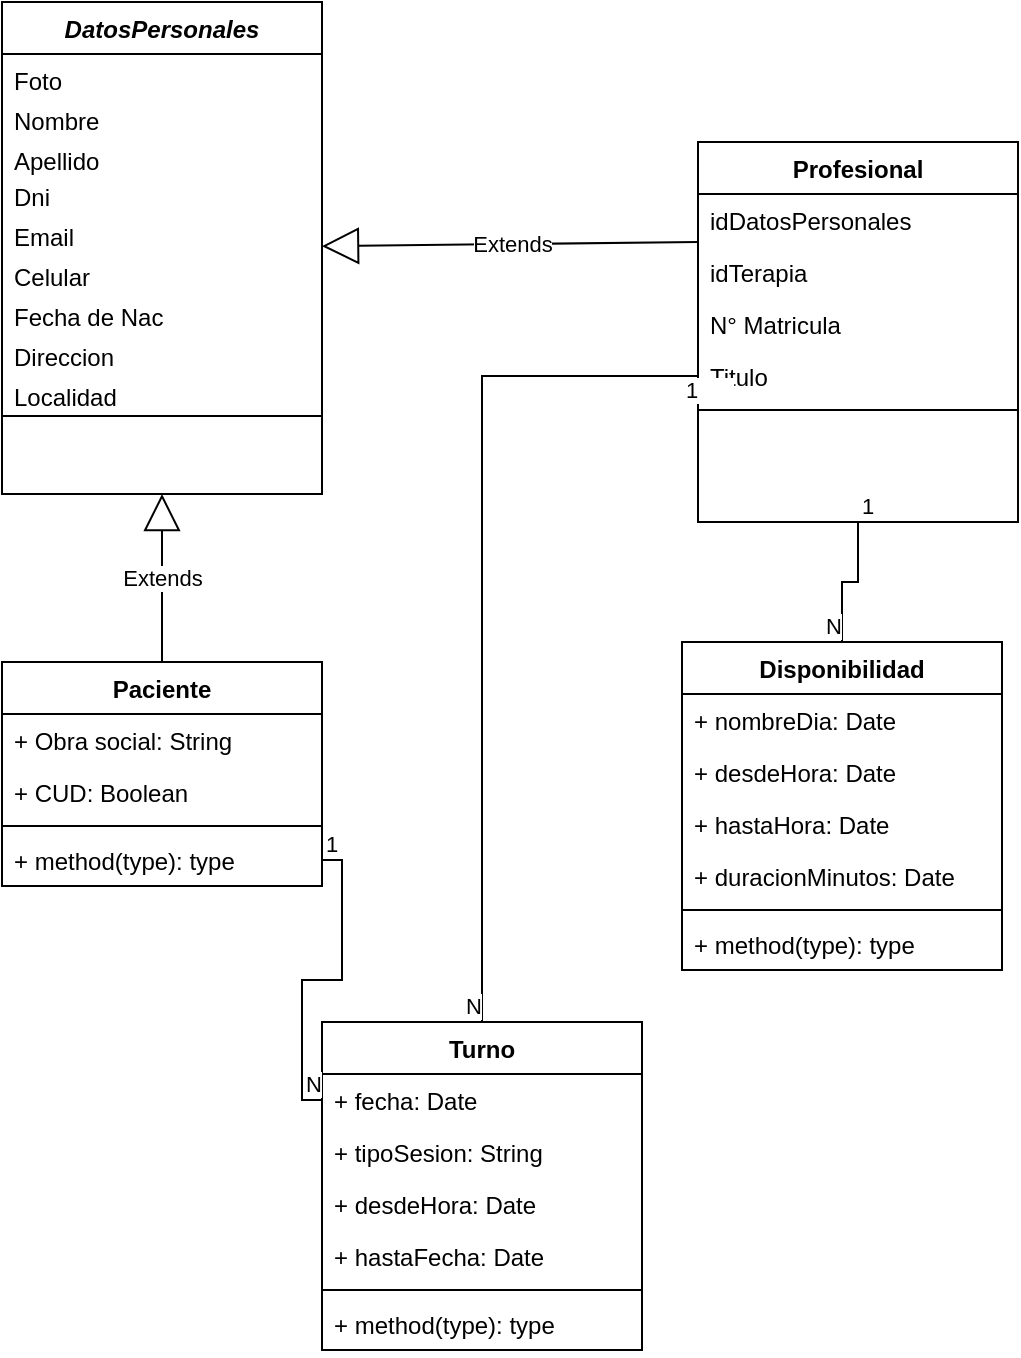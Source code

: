 <mxfile version="24.7.16">
  <diagram id="C5RBs43oDa-KdzZeNtuy" name="Page-1">
    <mxGraphModel dx="794" dy="412" grid="1" gridSize="10" guides="1" tooltips="1" connect="1" arrows="1" fold="1" page="1" pageScale="1" pageWidth="827" pageHeight="1169" math="0" shadow="0">
      <root>
        <mxCell id="WIyWlLk6GJQsqaUBKTNV-0" />
        <mxCell id="WIyWlLk6GJQsqaUBKTNV-1" parent="WIyWlLk6GJQsqaUBKTNV-0" />
        <mxCell id="zkfFHV4jXpPFQw0GAbJ--0" value="DatosPersonales" style="swimlane;fontStyle=3;align=center;verticalAlign=top;childLayout=stackLayout;horizontal=1;startSize=26;horizontalStack=0;resizeParent=1;resizeLast=0;collapsible=1;marginBottom=0;rounded=0;shadow=0;strokeWidth=1;" parent="WIyWlLk6GJQsqaUBKTNV-1" vertex="1">
          <mxGeometry x="160" y="50" width="160" height="246" as="geometry">
            <mxRectangle x="220" y="120" width="160" height="26" as="alternateBounds" />
          </mxGeometry>
        </mxCell>
        <mxCell id="FTKeyxbYSFgdTaULLMg--4" value="Foto" style="text;align=left;verticalAlign=top;spacingLeft=4;spacingRight=4;overflow=hidden;rotatable=0;points=[[0,0.5],[1,0.5]];portConstraint=eastwest;" vertex="1" parent="zkfFHV4jXpPFQw0GAbJ--0">
          <mxGeometry y="26" width="160" height="20" as="geometry" />
        </mxCell>
        <mxCell id="zkfFHV4jXpPFQw0GAbJ--1" value="Nombre    " style="text;align=left;verticalAlign=top;spacingLeft=4;spacingRight=4;overflow=hidden;rotatable=0;points=[[0,0.5],[1,0.5]];portConstraint=eastwest;" parent="zkfFHV4jXpPFQw0GAbJ--0" vertex="1">
          <mxGeometry y="46" width="160" height="20" as="geometry" />
        </mxCell>
        <mxCell id="zkfFHV4jXpPFQw0GAbJ--2" value="Apellido" style="text;align=left;verticalAlign=top;spacingLeft=4;spacingRight=4;overflow=hidden;rotatable=0;points=[[0,0.5],[1,0.5]];portConstraint=eastwest;rounded=0;shadow=0;html=0;" parent="zkfFHV4jXpPFQw0GAbJ--0" vertex="1">
          <mxGeometry y="66" width="160" height="18" as="geometry" />
        </mxCell>
        <mxCell id="zkfFHV4jXpPFQw0GAbJ--3" value="Dni   " style="text;align=left;verticalAlign=top;spacingLeft=4;spacingRight=4;overflow=hidden;rotatable=0;points=[[0,0.5],[1,0.5]];portConstraint=eastwest;rounded=0;shadow=0;html=0;" parent="zkfFHV4jXpPFQw0GAbJ--0" vertex="1">
          <mxGeometry y="84" width="160" height="20" as="geometry" />
        </mxCell>
        <mxCell id="FTKeyxbYSFgdTaULLMg--1" value="Email&#xa;" style="text;align=left;verticalAlign=top;spacingLeft=4;spacingRight=4;overflow=hidden;rotatable=0;points=[[0,0.5],[1,0.5]];portConstraint=eastwest;" vertex="1" parent="zkfFHV4jXpPFQw0GAbJ--0">
          <mxGeometry y="104" width="160" height="20" as="geometry" />
        </mxCell>
        <mxCell id="FTKeyxbYSFgdTaULLMg--3" value="Celular" style="text;align=left;verticalAlign=top;spacingLeft=4;spacingRight=4;overflow=hidden;rotatable=0;points=[[0,0.5],[1,0.5]];portConstraint=eastwest;" vertex="1" parent="zkfFHV4jXpPFQw0GAbJ--0">
          <mxGeometry y="124" width="160" height="20" as="geometry" />
        </mxCell>
        <mxCell id="FTKeyxbYSFgdTaULLMg--2" value="Fecha de Nac" style="text;align=left;verticalAlign=top;spacingLeft=4;spacingRight=4;overflow=hidden;rotatable=0;points=[[0,0.5],[1,0.5]];portConstraint=eastwest;" vertex="1" parent="zkfFHV4jXpPFQw0GAbJ--0">
          <mxGeometry y="144" width="160" height="20" as="geometry" />
        </mxCell>
        <mxCell id="zkfFHV4jXpPFQw0GAbJ--5" value="Direccion" style="text;align=left;verticalAlign=top;spacingLeft=4;spacingRight=4;overflow=hidden;rotatable=0;points=[[0,0.5],[1,0.5]];portConstraint=eastwest;" parent="zkfFHV4jXpPFQw0GAbJ--0" vertex="1">
          <mxGeometry y="164" width="160" height="20" as="geometry" />
        </mxCell>
        <mxCell id="FTKeyxbYSFgdTaULLMg--0" value="Localidad" style="text;align=left;verticalAlign=top;spacingLeft=4;spacingRight=4;overflow=hidden;rotatable=0;points=[[0,0.5],[1,0.5]];portConstraint=eastwest;" vertex="1" parent="zkfFHV4jXpPFQw0GAbJ--0">
          <mxGeometry y="184" width="160" height="20" as="geometry" />
        </mxCell>
        <mxCell id="zkfFHV4jXpPFQw0GAbJ--4" value="" style="line;html=1;strokeWidth=1;align=left;verticalAlign=middle;spacingTop=-1;spacingLeft=3;spacingRight=3;rotatable=0;labelPosition=right;points=[];portConstraint=eastwest;" parent="zkfFHV4jXpPFQw0GAbJ--0" vertex="1">
          <mxGeometry y="204" width="160" height="6" as="geometry" />
        </mxCell>
        <mxCell id="zkfFHV4jXpPFQw0GAbJ--17" value="Profesional" style="swimlane;fontStyle=1;align=center;verticalAlign=top;childLayout=stackLayout;horizontal=1;startSize=26;horizontalStack=0;resizeParent=1;resizeLast=0;collapsible=1;marginBottom=0;rounded=0;shadow=0;strokeWidth=1;" parent="WIyWlLk6GJQsqaUBKTNV-1" vertex="1">
          <mxGeometry x="508" y="120" width="160" height="190" as="geometry">
            <mxRectangle x="508" y="120" width="160" height="26" as="alternateBounds" />
          </mxGeometry>
        </mxCell>
        <mxCell id="zkfFHV4jXpPFQw0GAbJ--18" value="idDatosPersonales" style="text;align=left;verticalAlign=top;spacingLeft=4;spacingRight=4;overflow=hidden;rotatable=0;points=[[0,0.5],[1,0.5]];portConstraint=eastwest;" parent="zkfFHV4jXpPFQw0GAbJ--17" vertex="1">
          <mxGeometry y="26" width="160" height="26" as="geometry" />
        </mxCell>
        <mxCell id="zkfFHV4jXpPFQw0GAbJ--21" value="idTerapia" style="text;align=left;verticalAlign=top;spacingLeft=4;spacingRight=4;overflow=hidden;rotatable=0;points=[[0,0.5],[1,0.5]];portConstraint=eastwest;rounded=0;shadow=0;html=0;" parent="zkfFHV4jXpPFQw0GAbJ--17" vertex="1">
          <mxGeometry y="52" width="160" height="26" as="geometry" />
        </mxCell>
        <mxCell id="zkfFHV4jXpPFQw0GAbJ--19" value="N° Matricula" style="text;align=left;verticalAlign=top;spacingLeft=4;spacingRight=4;overflow=hidden;rotatable=0;points=[[0,0.5],[1,0.5]];portConstraint=eastwest;rounded=0;shadow=0;html=0;" parent="zkfFHV4jXpPFQw0GAbJ--17" vertex="1">
          <mxGeometry y="78" width="160" height="26" as="geometry" />
        </mxCell>
        <mxCell id="zkfFHV4jXpPFQw0GAbJ--20" value="Titulo" style="text;align=left;verticalAlign=top;spacingLeft=4;spacingRight=4;overflow=hidden;rotatable=0;points=[[0,0.5],[1,0.5]];portConstraint=eastwest;rounded=0;shadow=0;html=0;" parent="zkfFHV4jXpPFQw0GAbJ--17" vertex="1">
          <mxGeometry y="104" width="160" height="26" as="geometry" />
        </mxCell>
        <mxCell id="zkfFHV4jXpPFQw0GAbJ--23" value="" style="line;html=1;strokeWidth=1;align=left;verticalAlign=middle;spacingTop=-1;spacingLeft=3;spacingRight=3;rotatable=0;labelPosition=right;points=[];portConstraint=eastwest;" parent="zkfFHV4jXpPFQw0GAbJ--17" vertex="1">
          <mxGeometry y="130" width="160" height="8" as="geometry" />
        </mxCell>
        <mxCell id="FTKeyxbYSFgdTaULLMg--5" value="Extends" style="endArrow=block;endSize=16;endFill=0;html=1;rounded=0;exitX=0;exitY=0.923;exitDx=0;exitDy=0;exitPerimeter=0;" edge="1" parent="WIyWlLk6GJQsqaUBKTNV-1" source="zkfFHV4jXpPFQw0GAbJ--18" target="zkfFHV4jXpPFQw0GAbJ--0">
          <mxGeometry x="-0.003" width="160" relative="1" as="geometry">
            <mxPoint x="330" y="161.13" as="sourcePoint" />
            <mxPoint x="319" y="153" as="targetPoint" />
            <mxPoint as="offset" />
          </mxGeometry>
        </mxCell>
        <mxCell id="FTKeyxbYSFgdTaULLMg--12" value="Paciente" style="swimlane;fontStyle=1;align=center;verticalAlign=top;childLayout=stackLayout;horizontal=1;startSize=26;horizontalStack=0;resizeParent=1;resizeParentMax=0;resizeLast=0;collapsible=1;marginBottom=0;whiteSpace=wrap;html=1;" vertex="1" parent="WIyWlLk6GJQsqaUBKTNV-1">
          <mxGeometry x="160" y="380" width="160" height="112" as="geometry" />
        </mxCell>
        <mxCell id="FTKeyxbYSFgdTaULLMg--13" value="+ Obra social: String&lt;div&gt;&lt;br&gt;&lt;/div&gt;" style="text;strokeColor=none;fillColor=none;align=left;verticalAlign=top;spacingLeft=4;spacingRight=4;overflow=hidden;rotatable=0;points=[[0,0.5],[1,0.5]];portConstraint=eastwest;whiteSpace=wrap;html=1;" vertex="1" parent="FTKeyxbYSFgdTaULLMg--12">
          <mxGeometry y="26" width="160" height="26" as="geometry" />
        </mxCell>
        <mxCell id="FTKeyxbYSFgdTaULLMg--16" value="+ CUD: Boolean" style="text;strokeColor=none;fillColor=none;align=left;verticalAlign=top;spacingLeft=4;spacingRight=4;overflow=hidden;rotatable=0;points=[[0,0.5],[1,0.5]];portConstraint=eastwest;whiteSpace=wrap;html=1;" vertex="1" parent="FTKeyxbYSFgdTaULLMg--12">
          <mxGeometry y="52" width="160" height="26" as="geometry" />
        </mxCell>
        <mxCell id="FTKeyxbYSFgdTaULLMg--14" value="" style="line;strokeWidth=1;fillColor=none;align=left;verticalAlign=middle;spacingTop=-1;spacingLeft=3;spacingRight=3;rotatable=0;labelPosition=right;points=[];portConstraint=eastwest;strokeColor=inherit;" vertex="1" parent="FTKeyxbYSFgdTaULLMg--12">
          <mxGeometry y="78" width="160" height="8" as="geometry" />
        </mxCell>
        <mxCell id="FTKeyxbYSFgdTaULLMg--15" value="+ method(type): type" style="text;strokeColor=none;fillColor=none;align=left;verticalAlign=top;spacingLeft=4;spacingRight=4;overflow=hidden;rotatable=0;points=[[0,0.5],[1,0.5]];portConstraint=eastwest;whiteSpace=wrap;html=1;" vertex="1" parent="FTKeyxbYSFgdTaULLMg--12">
          <mxGeometry y="86" width="160" height="26" as="geometry" />
        </mxCell>
        <mxCell id="FTKeyxbYSFgdTaULLMg--18" value="Extends" style="endArrow=block;endSize=16;endFill=0;html=1;rounded=0;" edge="1" parent="WIyWlLk6GJQsqaUBKTNV-1" source="FTKeyxbYSFgdTaULLMg--12" target="zkfFHV4jXpPFQw0GAbJ--0">
          <mxGeometry width="160" relative="1" as="geometry">
            <mxPoint x="210" y="220" as="sourcePoint" />
            <mxPoint x="370" y="220" as="targetPoint" />
          </mxGeometry>
        </mxCell>
        <mxCell id="FTKeyxbYSFgdTaULLMg--19" value="Disponibilidad" style="swimlane;fontStyle=1;align=center;verticalAlign=top;childLayout=stackLayout;horizontal=1;startSize=26;horizontalStack=0;resizeParent=1;resizeParentMax=0;resizeLast=0;collapsible=1;marginBottom=0;whiteSpace=wrap;html=1;" vertex="1" parent="WIyWlLk6GJQsqaUBKTNV-1">
          <mxGeometry x="500" y="370" width="160" height="164" as="geometry" />
        </mxCell>
        <mxCell id="FTKeyxbYSFgdTaULLMg--20" value="+ nombreDi&lt;span style=&quot;color: rgba(0, 0, 0, 0); font-family: monospace; font-size: 0px; text-wrap: nowrap;&quot;&gt;%3CmxGraphModel%3E%3Croot%3E%3CmxCell%20id%3D%220%22%2F%3E%3CmxCell%20id%3D%221%22%20parent%3D%220%22%2F%3E%3CmxCell%20id%3D%222%22%20value%3D%22Celular%22%20style%3D%22text%3Balign%3Dleft%3BverticalAlign%3Dtop%3BspacingLeft%3D4%3BspacingRight%3D4%3Boverflow%3Dhidden%3Brotatable%3D0%3Bpoints%3D%5B%5B0%2C0.5%5D%2C%5B1%2C0.5%5D%5D%3BportConstraint%3Deastwest%3B%22%20vertex%3D%221%22%20parent%3D%221%22%3E%3CmxGeometry%20x%3D%22170%22%20y%3D%22154%22%20width%3D%22160%22%20height%3D%2220%22%20as%3D%22geometry%22%2F%3E%3C%2FmxCell%3E%3C%2Froot%3E%3C%2FmxGraphModel%3E&lt;/span&gt;a: Date" style="text;strokeColor=none;fillColor=none;align=left;verticalAlign=top;spacingLeft=4;spacingRight=4;overflow=hidden;rotatable=0;points=[[0,0.5],[1,0.5]];portConstraint=eastwest;whiteSpace=wrap;html=1;" vertex="1" parent="FTKeyxbYSFgdTaULLMg--19">
          <mxGeometry y="26" width="160" height="26" as="geometry" />
        </mxCell>
        <mxCell id="FTKeyxbYSFgdTaULLMg--23" value="+ desdeHora: Date" style="text;strokeColor=none;fillColor=none;align=left;verticalAlign=top;spacingLeft=4;spacingRight=4;overflow=hidden;rotatable=0;points=[[0,0.5],[1,0.5]];portConstraint=eastwest;whiteSpace=wrap;html=1;" vertex="1" parent="FTKeyxbYSFgdTaULLMg--19">
          <mxGeometry y="52" width="160" height="26" as="geometry" />
        </mxCell>
        <mxCell id="FTKeyxbYSFgdTaULLMg--24" value="+ hastaHora: Date" style="text;strokeColor=none;fillColor=none;align=left;verticalAlign=top;spacingLeft=4;spacingRight=4;overflow=hidden;rotatable=0;points=[[0,0.5],[1,0.5]];portConstraint=eastwest;whiteSpace=wrap;html=1;" vertex="1" parent="FTKeyxbYSFgdTaULLMg--19">
          <mxGeometry y="78" width="160" height="26" as="geometry" />
        </mxCell>
        <mxCell id="FTKeyxbYSFgdTaULLMg--25" value="+ duracionMinutos: Date" style="text;strokeColor=none;fillColor=none;align=left;verticalAlign=top;spacingLeft=4;spacingRight=4;overflow=hidden;rotatable=0;points=[[0,0.5],[1,0.5]];portConstraint=eastwest;whiteSpace=wrap;html=1;" vertex="1" parent="FTKeyxbYSFgdTaULLMg--19">
          <mxGeometry y="104" width="160" height="26" as="geometry" />
        </mxCell>
        <mxCell id="FTKeyxbYSFgdTaULLMg--21" value="" style="line;strokeWidth=1;fillColor=none;align=left;verticalAlign=middle;spacingTop=-1;spacingLeft=3;spacingRight=3;rotatable=0;labelPosition=right;points=[];portConstraint=eastwest;strokeColor=inherit;" vertex="1" parent="FTKeyxbYSFgdTaULLMg--19">
          <mxGeometry y="130" width="160" height="8" as="geometry" />
        </mxCell>
        <mxCell id="FTKeyxbYSFgdTaULLMg--22" value="+ method(type): type" style="text;strokeColor=none;fillColor=none;align=left;verticalAlign=top;spacingLeft=4;spacingRight=4;overflow=hidden;rotatable=0;points=[[0,0.5],[1,0.5]];portConstraint=eastwest;whiteSpace=wrap;html=1;" vertex="1" parent="FTKeyxbYSFgdTaULLMg--19">
          <mxGeometry y="138" width="160" height="26" as="geometry" />
        </mxCell>
        <mxCell id="FTKeyxbYSFgdTaULLMg--26" value="" style="endArrow=none;html=1;edgeStyle=orthogonalEdgeStyle;rounded=0;" edge="1" parent="WIyWlLk6GJQsqaUBKTNV-1" source="zkfFHV4jXpPFQw0GAbJ--17" target="FTKeyxbYSFgdTaULLMg--19">
          <mxGeometry relative="1" as="geometry">
            <mxPoint x="210" y="320" as="sourcePoint" />
            <mxPoint x="370" y="320" as="targetPoint" />
          </mxGeometry>
        </mxCell>
        <mxCell id="FTKeyxbYSFgdTaULLMg--27" value="1" style="edgeLabel;resizable=0;html=1;align=left;verticalAlign=bottom;" connectable="0" vertex="1" parent="FTKeyxbYSFgdTaULLMg--26">
          <mxGeometry x="-1" relative="1" as="geometry" />
        </mxCell>
        <mxCell id="FTKeyxbYSFgdTaULLMg--28" value="N" style="edgeLabel;resizable=0;html=1;align=right;verticalAlign=bottom;" connectable="0" vertex="1" parent="FTKeyxbYSFgdTaULLMg--26">
          <mxGeometry x="1" relative="1" as="geometry" />
        </mxCell>
        <mxCell id="FTKeyxbYSFgdTaULLMg--29" value="Turno" style="swimlane;fontStyle=1;align=center;verticalAlign=top;childLayout=stackLayout;horizontal=1;startSize=26;horizontalStack=0;resizeParent=1;resizeParentMax=0;resizeLast=0;collapsible=1;marginBottom=0;whiteSpace=wrap;html=1;" vertex="1" parent="WIyWlLk6GJQsqaUBKTNV-1">
          <mxGeometry x="320" y="560" width="160" height="164" as="geometry" />
        </mxCell>
        <mxCell id="FTKeyxbYSFgdTaULLMg--30" value="+ fecha: Date" style="text;strokeColor=none;fillColor=none;align=left;verticalAlign=top;spacingLeft=4;spacingRight=4;overflow=hidden;rotatable=0;points=[[0,0.5],[1,0.5]];portConstraint=eastwest;whiteSpace=wrap;html=1;" vertex="1" parent="FTKeyxbYSFgdTaULLMg--29">
          <mxGeometry y="26" width="160" height="26" as="geometry" />
        </mxCell>
        <mxCell id="FTKeyxbYSFgdTaULLMg--34" value="+ tipoSesion: String" style="text;strokeColor=none;fillColor=none;align=left;verticalAlign=top;spacingLeft=4;spacingRight=4;overflow=hidden;rotatable=0;points=[[0,0.5],[1,0.5]];portConstraint=eastwest;whiteSpace=wrap;html=1;" vertex="1" parent="FTKeyxbYSFgdTaULLMg--29">
          <mxGeometry y="52" width="160" height="26" as="geometry" />
        </mxCell>
        <mxCell id="FTKeyxbYSFgdTaULLMg--36" value="+ desdeHora: Date" style="text;strokeColor=none;fillColor=none;align=left;verticalAlign=top;spacingLeft=4;spacingRight=4;overflow=hidden;rotatable=0;points=[[0,0.5],[1,0.5]];portConstraint=eastwest;whiteSpace=wrap;html=1;" vertex="1" parent="FTKeyxbYSFgdTaULLMg--29">
          <mxGeometry y="78" width="160" height="26" as="geometry" />
        </mxCell>
        <mxCell id="FTKeyxbYSFgdTaULLMg--35" value="+ hastaFecha: Date" style="text;strokeColor=none;fillColor=none;align=left;verticalAlign=top;spacingLeft=4;spacingRight=4;overflow=hidden;rotatable=0;points=[[0,0.5],[1,0.5]];portConstraint=eastwest;whiteSpace=wrap;html=1;" vertex="1" parent="FTKeyxbYSFgdTaULLMg--29">
          <mxGeometry y="104" width="160" height="26" as="geometry" />
        </mxCell>
        <mxCell id="FTKeyxbYSFgdTaULLMg--31" value="" style="line;strokeWidth=1;fillColor=none;align=left;verticalAlign=middle;spacingTop=-1;spacingLeft=3;spacingRight=3;rotatable=0;labelPosition=right;points=[];portConstraint=eastwest;strokeColor=inherit;" vertex="1" parent="FTKeyxbYSFgdTaULLMg--29">
          <mxGeometry y="130" width="160" height="8" as="geometry" />
        </mxCell>
        <mxCell id="FTKeyxbYSFgdTaULLMg--32" value="+ method(type): type" style="text;strokeColor=none;fillColor=none;align=left;verticalAlign=top;spacingLeft=4;spacingRight=4;overflow=hidden;rotatable=0;points=[[0,0.5],[1,0.5]];portConstraint=eastwest;whiteSpace=wrap;html=1;" vertex="1" parent="FTKeyxbYSFgdTaULLMg--29">
          <mxGeometry y="138" width="160" height="26" as="geometry" />
        </mxCell>
        <mxCell id="FTKeyxbYSFgdTaULLMg--37" value="" style="endArrow=none;html=1;edgeStyle=orthogonalEdgeStyle;rounded=0;" edge="1" parent="WIyWlLk6GJQsqaUBKTNV-1" source="zkfFHV4jXpPFQw0GAbJ--20" target="FTKeyxbYSFgdTaULLMg--29">
          <mxGeometry relative="1" as="geometry">
            <mxPoint x="530" y="290" as="sourcePoint" />
            <mxPoint x="370" y="420" as="targetPoint" />
          </mxGeometry>
        </mxCell>
        <mxCell id="FTKeyxbYSFgdTaULLMg--38" value="1&lt;span style=&quot;white-space: pre;&quot;&gt;&#x9;&lt;/span&gt;" style="edgeLabel;resizable=0;html=1;align=left;verticalAlign=bottom;" connectable="0" vertex="1" parent="FTKeyxbYSFgdTaULLMg--37">
          <mxGeometry x="-1" relative="1" as="geometry">
            <mxPoint x="-8" y="15" as="offset" />
          </mxGeometry>
        </mxCell>
        <mxCell id="FTKeyxbYSFgdTaULLMg--39" value="N" style="edgeLabel;resizable=0;html=1;align=right;verticalAlign=bottom;" connectable="0" vertex="1" parent="FTKeyxbYSFgdTaULLMg--37">
          <mxGeometry x="1" relative="1" as="geometry" />
        </mxCell>
        <mxCell id="FTKeyxbYSFgdTaULLMg--40" value="" style="endArrow=none;html=1;edgeStyle=orthogonalEdgeStyle;rounded=0;" edge="1" parent="WIyWlLk6GJQsqaUBKTNV-1" source="FTKeyxbYSFgdTaULLMg--15" target="FTKeyxbYSFgdTaULLMg--30">
          <mxGeometry relative="1" as="geometry">
            <mxPoint x="210" y="520" as="sourcePoint" />
            <mxPoint x="370" y="520" as="targetPoint" />
          </mxGeometry>
        </mxCell>
        <mxCell id="FTKeyxbYSFgdTaULLMg--41" value="1" style="edgeLabel;resizable=0;html=1;align=left;verticalAlign=bottom;" connectable="0" vertex="1" parent="FTKeyxbYSFgdTaULLMg--40">
          <mxGeometry x="-1" relative="1" as="geometry" />
        </mxCell>
        <mxCell id="FTKeyxbYSFgdTaULLMg--42" value="N" style="edgeLabel;resizable=0;html=1;align=right;verticalAlign=bottom;" connectable="0" vertex="1" parent="FTKeyxbYSFgdTaULLMg--40">
          <mxGeometry x="1" relative="1" as="geometry" />
        </mxCell>
      </root>
    </mxGraphModel>
  </diagram>
</mxfile>
